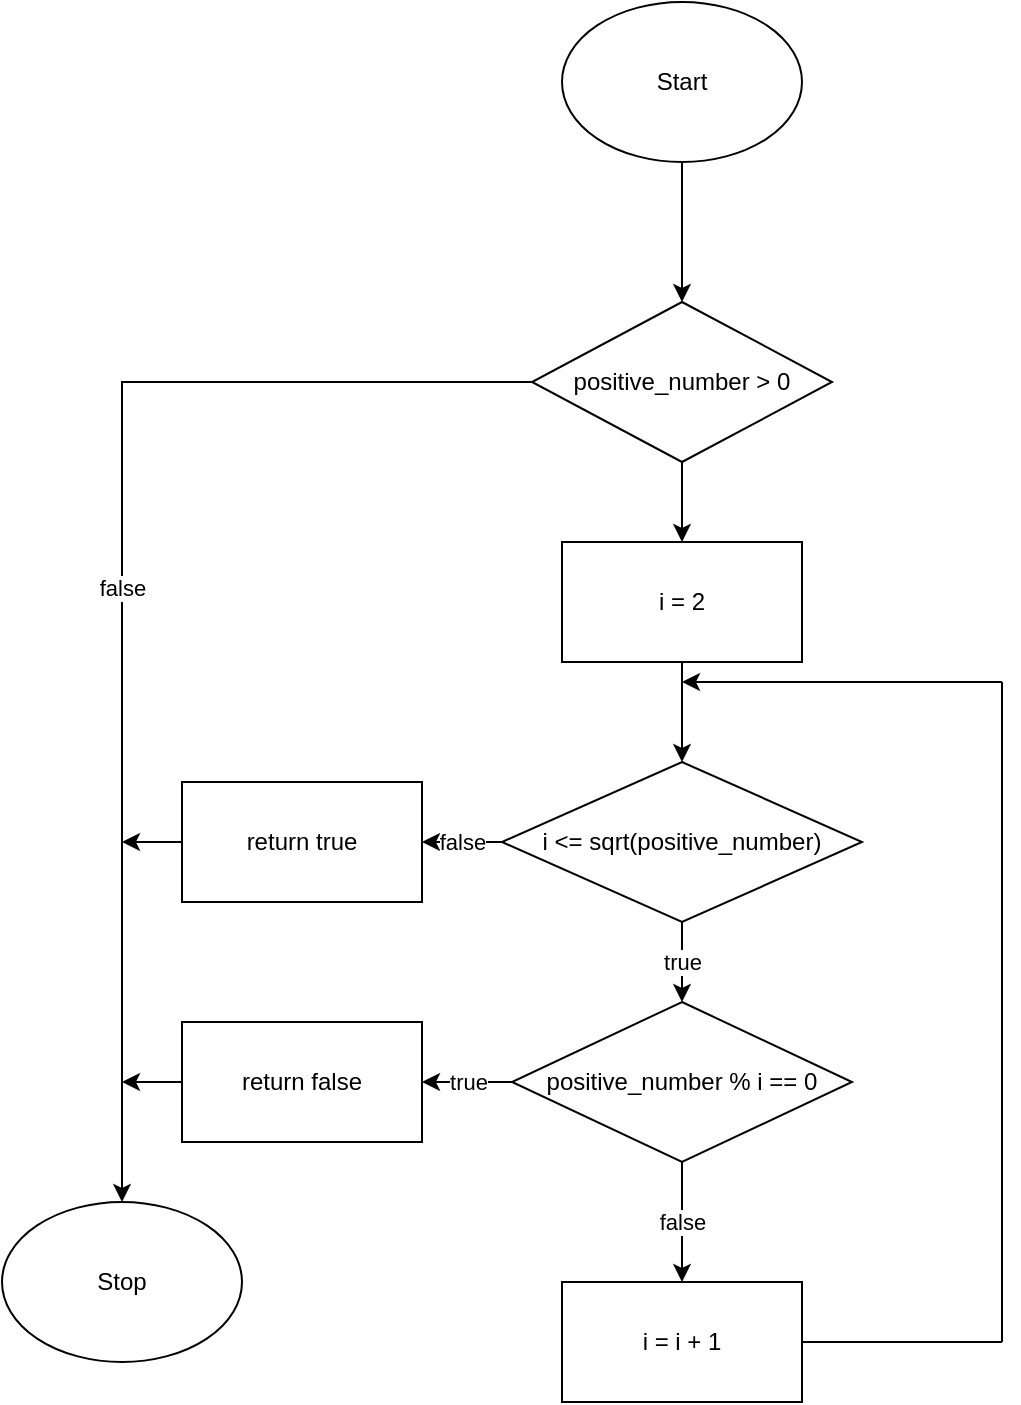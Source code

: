 <mxfile version="21.0.6" type="github">
  <diagram name="Page-1" id="uLPV7cjxNO1lf7I59GUV">
    <mxGraphModel dx="1276" dy="527" grid="1" gridSize="10" guides="1" tooltips="1" connect="1" arrows="1" fold="1" page="1" pageScale="1" pageWidth="850" pageHeight="1100" math="0" shadow="0">
      <root>
        <mxCell id="0" />
        <mxCell id="1" parent="0" />
        <mxCell id="h5cs513JesBuVzRccfVc-43" value="" style="edgeStyle=orthogonalEdgeStyle;rounded=0;orthogonalLoop=1;jettySize=auto;html=1;" edge="1" parent="1" source="h5cs513JesBuVzRccfVc-1" target="h5cs513JesBuVzRccfVc-42">
          <mxGeometry relative="1" as="geometry" />
        </mxCell>
        <mxCell id="h5cs513JesBuVzRccfVc-1" value="Start" style="ellipse;whiteSpace=wrap;html=1;" vertex="1" parent="1">
          <mxGeometry x="340" y="40" width="120" height="80" as="geometry" />
        </mxCell>
        <mxCell id="h5cs513JesBuVzRccfVc-32" value="Stop" style="ellipse;whiteSpace=wrap;html=1;" vertex="1" parent="1">
          <mxGeometry x="60" y="640" width="120" height="80" as="geometry" />
        </mxCell>
        <mxCell id="h5cs513JesBuVzRccfVc-44" value="false" style="edgeStyle=orthogonalEdgeStyle;rounded=0;orthogonalLoop=1;jettySize=auto;html=1;entryX=0.5;entryY=0;entryDx=0;entryDy=0;" edge="1" parent="1" source="h5cs513JesBuVzRccfVc-42" target="h5cs513JesBuVzRccfVc-32">
          <mxGeometry relative="1" as="geometry" />
        </mxCell>
        <mxCell id="h5cs513JesBuVzRccfVc-46" value="" style="edgeStyle=orthogonalEdgeStyle;rounded=0;orthogonalLoop=1;jettySize=auto;html=1;" edge="1" parent="1" source="h5cs513JesBuVzRccfVc-42" target="h5cs513JesBuVzRccfVc-45">
          <mxGeometry relative="1" as="geometry" />
        </mxCell>
        <mxCell id="h5cs513JesBuVzRccfVc-42" value="positive_number &amp;gt; 0" style="rhombus;whiteSpace=wrap;html=1;" vertex="1" parent="1">
          <mxGeometry x="325" y="190" width="150" height="80" as="geometry" />
        </mxCell>
        <mxCell id="h5cs513JesBuVzRccfVc-48" value="" style="edgeStyle=orthogonalEdgeStyle;rounded=0;orthogonalLoop=1;jettySize=auto;html=1;" edge="1" parent="1" source="h5cs513JesBuVzRccfVc-45" target="h5cs513JesBuVzRccfVc-47">
          <mxGeometry relative="1" as="geometry" />
        </mxCell>
        <mxCell id="h5cs513JesBuVzRccfVc-45" value="i = 2" style="whiteSpace=wrap;html=1;" vertex="1" parent="1">
          <mxGeometry x="340" y="310" width="120" height="60" as="geometry" />
        </mxCell>
        <mxCell id="h5cs513JesBuVzRccfVc-50" value="true" style="edgeStyle=orthogonalEdgeStyle;rounded=0;orthogonalLoop=1;jettySize=auto;html=1;" edge="1" parent="1" source="h5cs513JesBuVzRccfVc-47" target="h5cs513JesBuVzRccfVc-49">
          <mxGeometry relative="1" as="geometry" />
        </mxCell>
        <mxCell id="h5cs513JesBuVzRccfVc-66" value="false" style="edgeStyle=orthogonalEdgeStyle;rounded=0;orthogonalLoop=1;jettySize=auto;html=1;" edge="1" parent="1" source="h5cs513JesBuVzRccfVc-47" target="h5cs513JesBuVzRccfVc-65">
          <mxGeometry relative="1" as="geometry" />
        </mxCell>
        <mxCell id="h5cs513JesBuVzRccfVc-47" value="i &amp;lt;= sqrt(positive_number)" style="rhombus;whiteSpace=wrap;html=1;" vertex="1" parent="1">
          <mxGeometry x="310" y="420" width="180" height="80" as="geometry" />
        </mxCell>
        <mxCell id="h5cs513JesBuVzRccfVc-57" value="false" style="edgeStyle=orthogonalEdgeStyle;rounded=0;orthogonalLoop=1;jettySize=auto;html=1;" edge="1" parent="1" source="h5cs513JesBuVzRccfVc-49" target="h5cs513JesBuVzRccfVc-56">
          <mxGeometry relative="1" as="geometry" />
        </mxCell>
        <mxCell id="h5cs513JesBuVzRccfVc-60" value="true" style="edgeStyle=orthogonalEdgeStyle;rounded=0;orthogonalLoop=1;jettySize=auto;html=1;" edge="1" parent="1" source="h5cs513JesBuVzRccfVc-49" target="h5cs513JesBuVzRccfVc-59">
          <mxGeometry relative="1" as="geometry" />
        </mxCell>
        <mxCell id="h5cs513JesBuVzRccfVc-49" value="positive_number % i == 0" style="rhombus;whiteSpace=wrap;html=1;" vertex="1" parent="1">
          <mxGeometry x="315" y="540" width="170" height="80" as="geometry" />
        </mxCell>
        <mxCell id="h5cs513JesBuVzRccfVc-56" value="i = i + 1" style="whiteSpace=wrap;html=1;" vertex="1" parent="1">
          <mxGeometry x="340" y="680" width="120" height="60" as="geometry" />
        </mxCell>
        <mxCell id="h5cs513JesBuVzRccfVc-61" style="edgeStyle=orthogonalEdgeStyle;rounded=0;orthogonalLoop=1;jettySize=auto;html=1;" edge="1" parent="1" source="h5cs513JesBuVzRccfVc-59">
          <mxGeometry relative="1" as="geometry">
            <mxPoint x="120" y="580" as="targetPoint" />
          </mxGeometry>
        </mxCell>
        <mxCell id="h5cs513JesBuVzRccfVc-59" value="return false" style="whiteSpace=wrap;html=1;" vertex="1" parent="1">
          <mxGeometry x="150" y="550" width="120" height="60" as="geometry" />
        </mxCell>
        <mxCell id="h5cs513JesBuVzRccfVc-62" value="" style="endArrow=none;html=1;rounded=0;exitX=1;exitY=0.5;exitDx=0;exitDy=0;" edge="1" parent="1" source="h5cs513JesBuVzRccfVc-56">
          <mxGeometry width="50" height="50" relative="1" as="geometry">
            <mxPoint x="510" y="700" as="sourcePoint" />
            <mxPoint x="560" y="710" as="targetPoint" />
          </mxGeometry>
        </mxCell>
        <mxCell id="h5cs513JesBuVzRccfVc-63" value="" style="endArrow=none;html=1;rounded=0;" edge="1" parent="1">
          <mxGeometry width="50" height="50" relative="1" as="geometry">
            <mxPoint x="560" y="710" as="sourcePoint" />
            <mxPoint x="560" y="380" as="targetPoint" />
          </mxGeometry>
        </mxCell>
        <mxCell id="h5cs513JesBuVzRccfVc-64" value="" style="endArrow=classic;html=1;rounded=0;" edge="1" parent="1">
          <mxGeometry width="50" height="50" relative="1" as="geometry">
            <mxPoint x="560" y="380" as="sourcePoint" />
            <mxPoint x="400" y="380" as="targetPoint" />
          </mxGeometry>
        </mxCell>
        <mxCell id="h5cs513JesBuVzRccfVc-67" style="edgeStyle=orthogonalEdgeStyle;rounded=0;orthogonalLoop=1;jettySize=auto;html=1;" edge="1" parent="1" source="h5cs513JesBuVzRccfVc-65">
          <mxGeometry relative="1" as="geometry">
            <mxPoint x="120" y="460" as="targetPoint" />
          </mxGeometry>
        </mxCell>
        <mxCell id="h5cs513JesBuVzRccfVc-65" value="return true" style="whiteSpace=wrap;html=1;" vertex="1" parent="1">
          <mxGeometry x="150" y="430" width="120" height="60" as="geometry" />
        </mxCell>
      </root>
    </mxGraphModel>
  </diagram>
</mxfile>
